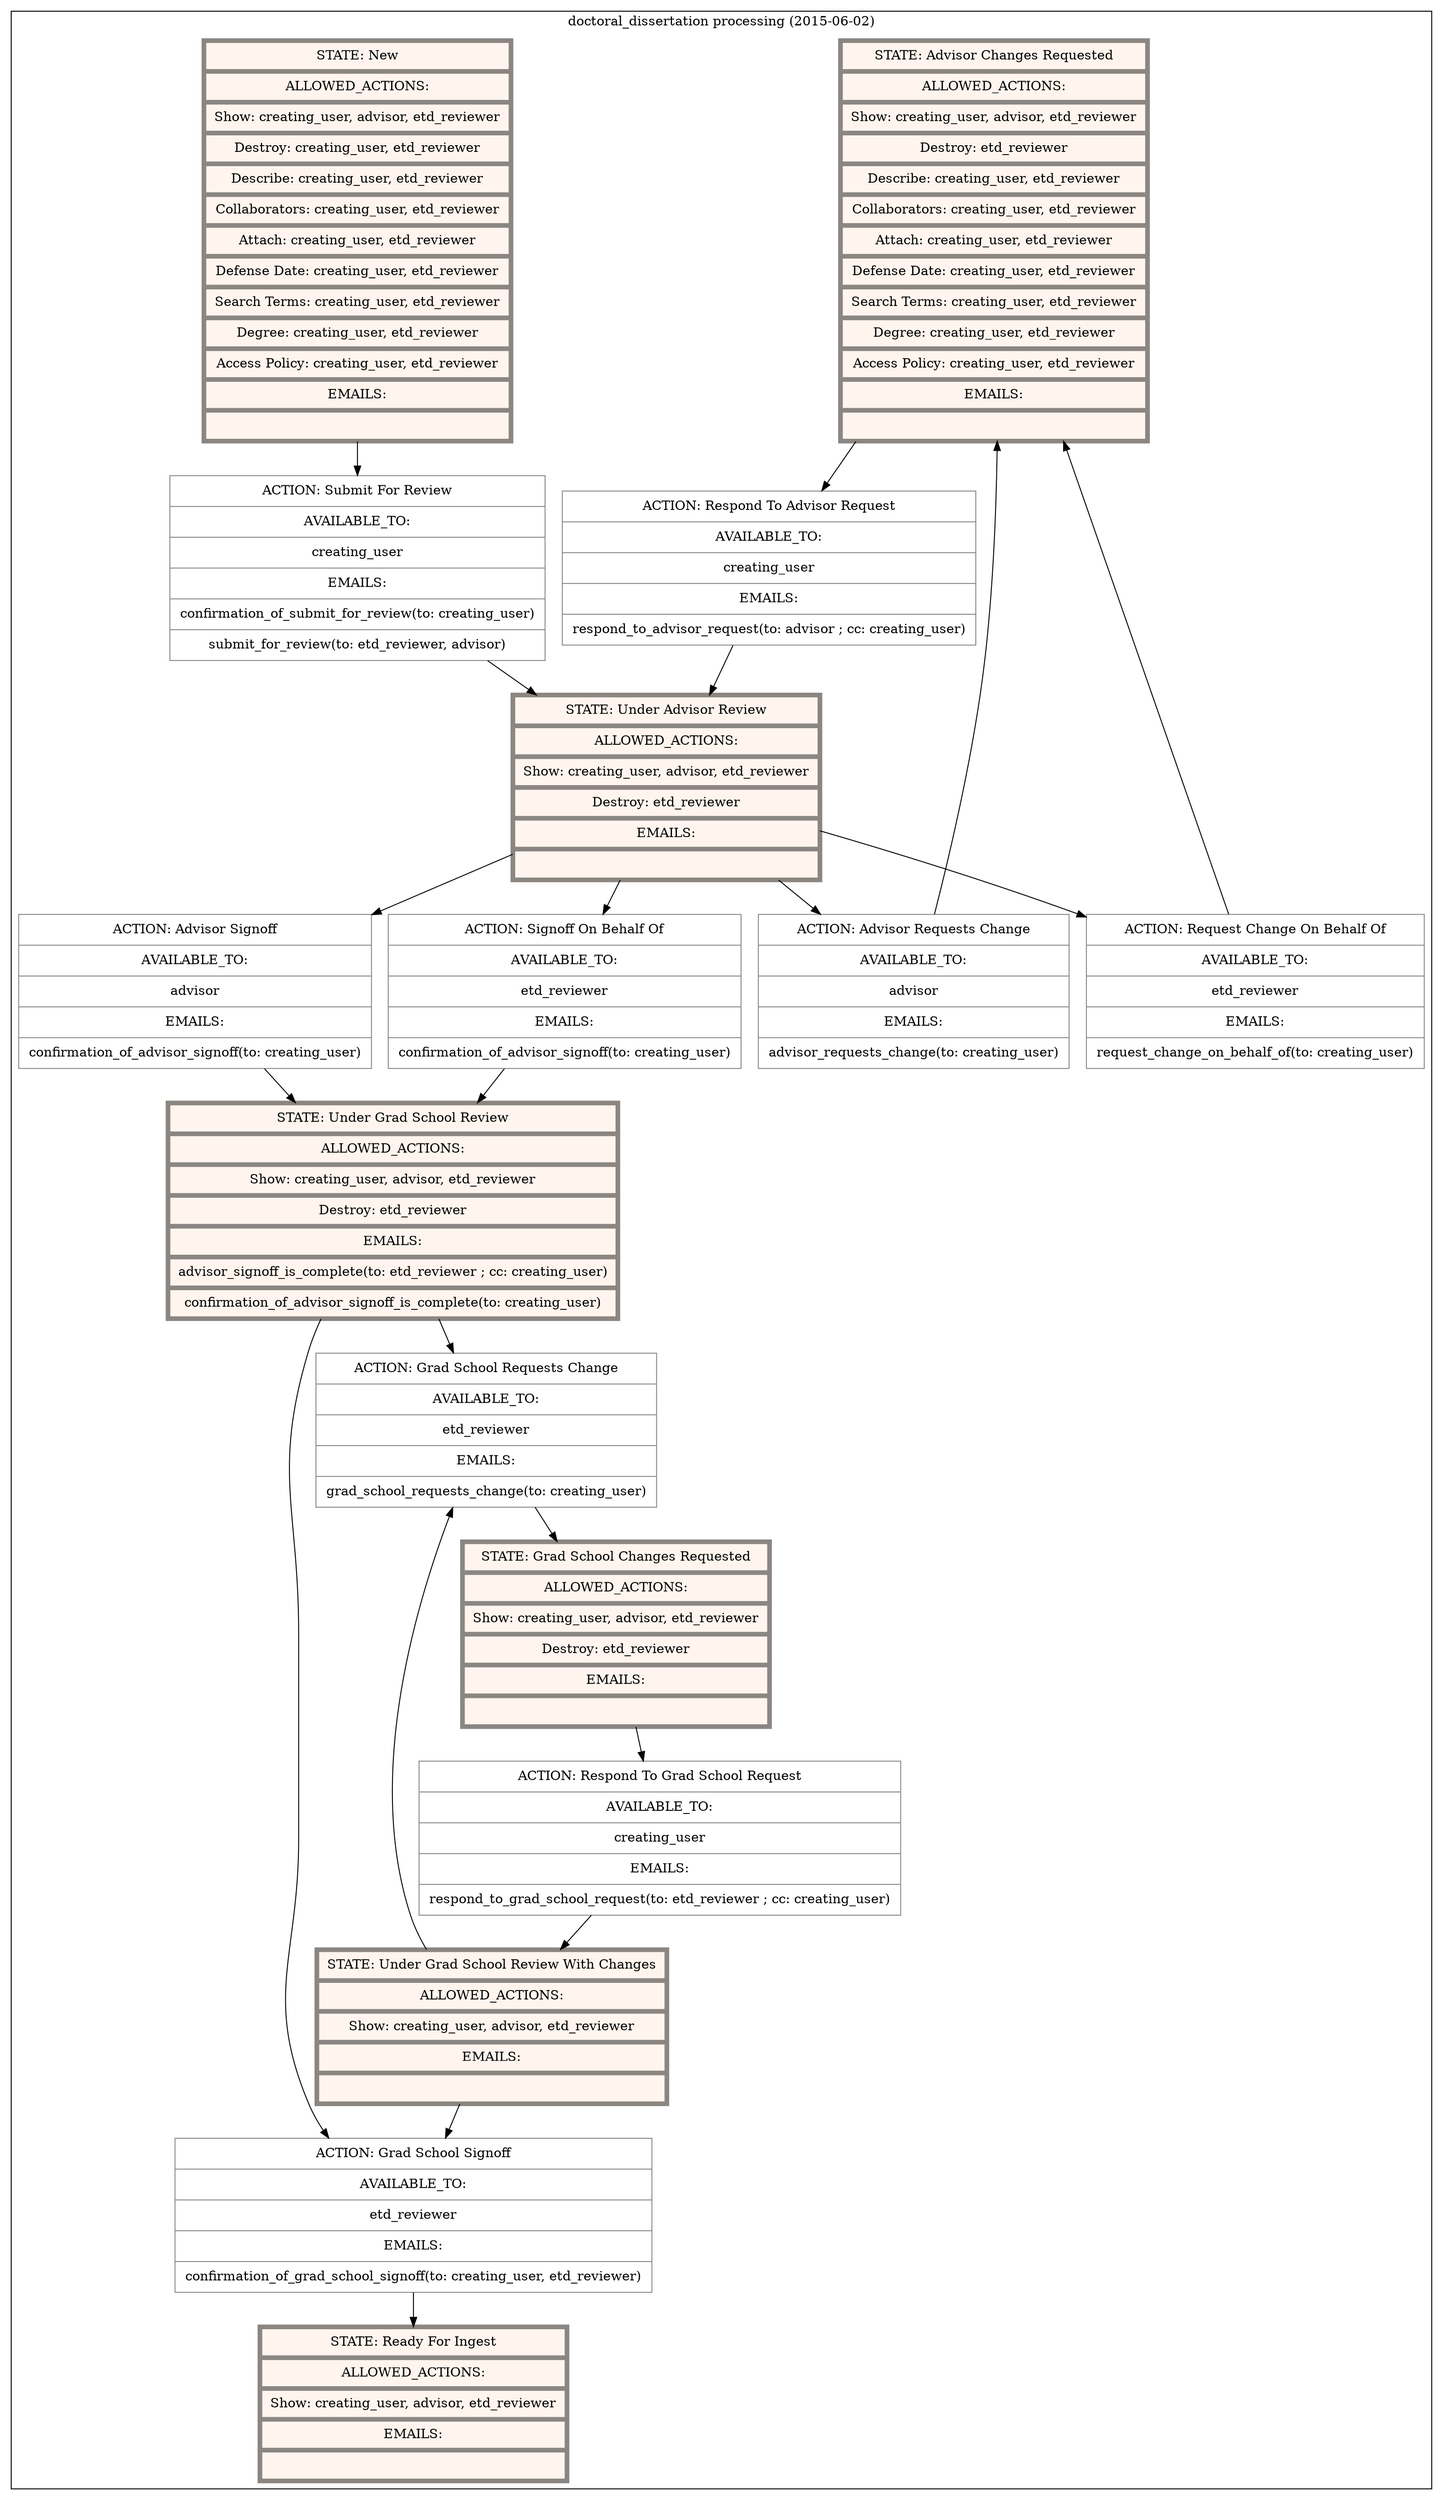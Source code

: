 digraph "G" {
  compound=true;
  node[color="grey15" margin="0.15, 0.125"];
  subgraph cluster_0 {
    label="doctoral_dissertation processing (2015-06-02)"
    node[style=filled fillcolor=white color="seashell4"]
    subgraph 0 {
      label="States";
      node[shape="record" fillcolor="seashell1" penwidth=5]
      state_advisor_changes_requested [label="{ STATE: Advisor Changes Requested | ALLOWED_ACTIONS: | Show: creating_user, advisor, etd_reviewer | Destroy: etd_reviewer | Describe: creating_user, etd_reviewer | Collaborators: creating_user, etd_reviewer | Attach: creating_user, etd_reviewer | Defense Date: creating_user, etd_reviewer | Search Terms: creating_user, etd_reviewer | Degree: creating_user, etd_reviewer | Access Policy: creating_user, etd_reviewer | EMAILS: |  }"]
      state_grad_school_changes_requested [label="{ STATE: Grad School Changes Requested | ALLOWED_ACTIONS: | Show: creating_user, advisor, etd_reviewer | Destroy: etd_reviewer | EMAILS: |  }"]
      state_new [label="{ STATE: New | ALLOWED_ACTIONS: | Show: creating_user, advisor, etd_reviewer | Destroy: creating_user, etd_reviewer | Describe: creating_user, etd_reviewer | Collaborators: creating_user, etd_reviewer | Attach: creating_user, etd_reviewer | Defense Date: creating_user, etd_reviewer | Search Terms: creating_user, etd_reviewer | Degree: creating_user, etd_reviewer | Access Policy: creating_user, etd_reviewer | EMAILS: |  }"]
      state_ready_for_ingest [label="{ STATE: Ready For Ingest | ALLOWED_ACTIONS: | Show: creating_user, advisor, etd_reviewer | EMAILS: |  }"]
      state_under_advisor_review [label="{ STATE: Under Advisor Review | ALLOWED_ACTIONS: | Show: creating_user, advisor, etd_reviewer | Destroy: etd_reviewer | EMAILS: |  }"]
      state_under_grad_school_review [label="{ STATE: Under Grad School Review | ALLOWED_ACTIONS: | Show: creating_user, advisor, etd_reviewer | Destroy: etd_reviewer | EMAILS: | advisor_signoff_is_complete(to: etd_reviewer ; cc: creating_user) | confirmation_of_advisor_signoff_is_complete(to: creating_user) }"]
      state_under_grad_school_review_with_changes [label="{ STATE: Under Grad School Review With Changes | ALLOWED_ACTIONS: | Show: creating_user, advisor, etd_reviewer | EMAILS: |  }"]
    }
    subgraph 1 {
      label="Actions"
      node[shape="record" shape=record penwidth=1]
        action_submit_for_review [label="{ ACTION: Submit For Review | AVAILABLE_TO: | creating_user | EMAILS: | confirmation_of_submit_for_review(to: creating_user) | submit_for_review(to: etd_reviewer, advisor) }"]
        action_advisor_signoff [label="{ ACTION: Advisor Signoff | AVAILABLE_TO: | advisor | EMAILS: | confirmation_of_advisor_signoff(to: creating_user) }"]
        action_signoff_on_behalf_of [label="{ ACTION: Signoff On Behalf Of | AVAILABLE_TO: | etd_reviewer | EMAILS: | confirmation_of_advisor_signoff(to: creating_user) }"]
        action_respond_to_advisor_request [label="{ ACTION: Respond To Advisor Request | AVAILABLE_TO: | creating_user | EMAILS: | respond_to_advisor_request(to: advisor ; cc: creating_user) }"]
        action_respond_to_grad_school_request [label="{ ACTION: Respond To Grad School Request | AVAILABLE_TO: | creating_user | EMAILS: | respond_to_grad_school_request(to: etd_reviewer ; cc: creating_user) }"]
        action_grad_school_signoff [label="{ ACTION: Grad School Signoff | AVAILABLE_TO: | etd_reviewer | EMAILS: | confirmation_of_grad_school_signoff(to: creating_user, etd_reviewer) }"]
        action_advisor_requests_change [label="{ ACTION: Advisor Requests Change | AVAILABLE_TO: | advisor | EMAILS: | advisor_requests_change(to: creating_user) }"]
        action_grad_school_requests_change [label="{ ACTION: Grad School Requests Change | AVAILABLE_TO: | etd_reviewer | EMAILS: | grad_school_requests_change(to: creating_user) }"]
        action_request_change_on_behalf_of [label="{ ACTION: Request Change On Behalf Of | AVAILABLE_TO: | etd_reviewer | EMAILS: | request_change_on_behalf_of(to: creating_user) }"]
    }
      state_advisor_changes_requested -> action_respond_to_advisor_request
      action_respond_to_advisor_request -> state_under_advisor_review
      state_grad_school_changes_requested -> action_respond_to_grad_school_request
      action_respond_to_grad_school_request -> state_under_grad_school_review_with_changes
      state_new -> action_submit_for_review
      action_submit_for_review -> state_under_advisor_review
      state_under_advisor_review -> action_advisor_signoff
      action_advisor_signoff -> state_under_grad_school_review
      state_under_advisor_review -> action_signoff_on_behalf_of
      action_signoff_on_behalf_of -> state_under_grad_school_review
      state_under_advisor_review -> action_advisor_requests_change
      action_advisor_requests_change -> state_advisor_changes_requested
      state_under_advisor_review -> action_request_change_on_behalf_of
      action_request_change_on_behalf_of -> state_advisor_changes_requested
      state_under_grad_school_review -> action_grad_school_requests_change
      action_grad_school_requests_change -> state_grad_school_changes_requested
      state_under_grad_school_review -> action_grad_school_signoff
      action_grad_school_signoff -> state_ready_for_ingest
      state_under_grad_school_review_with_changes -> action_grad_school_requests_change
      state_under_grad_school_review_with_changes -> action_grad_school_signoff
  }
}
